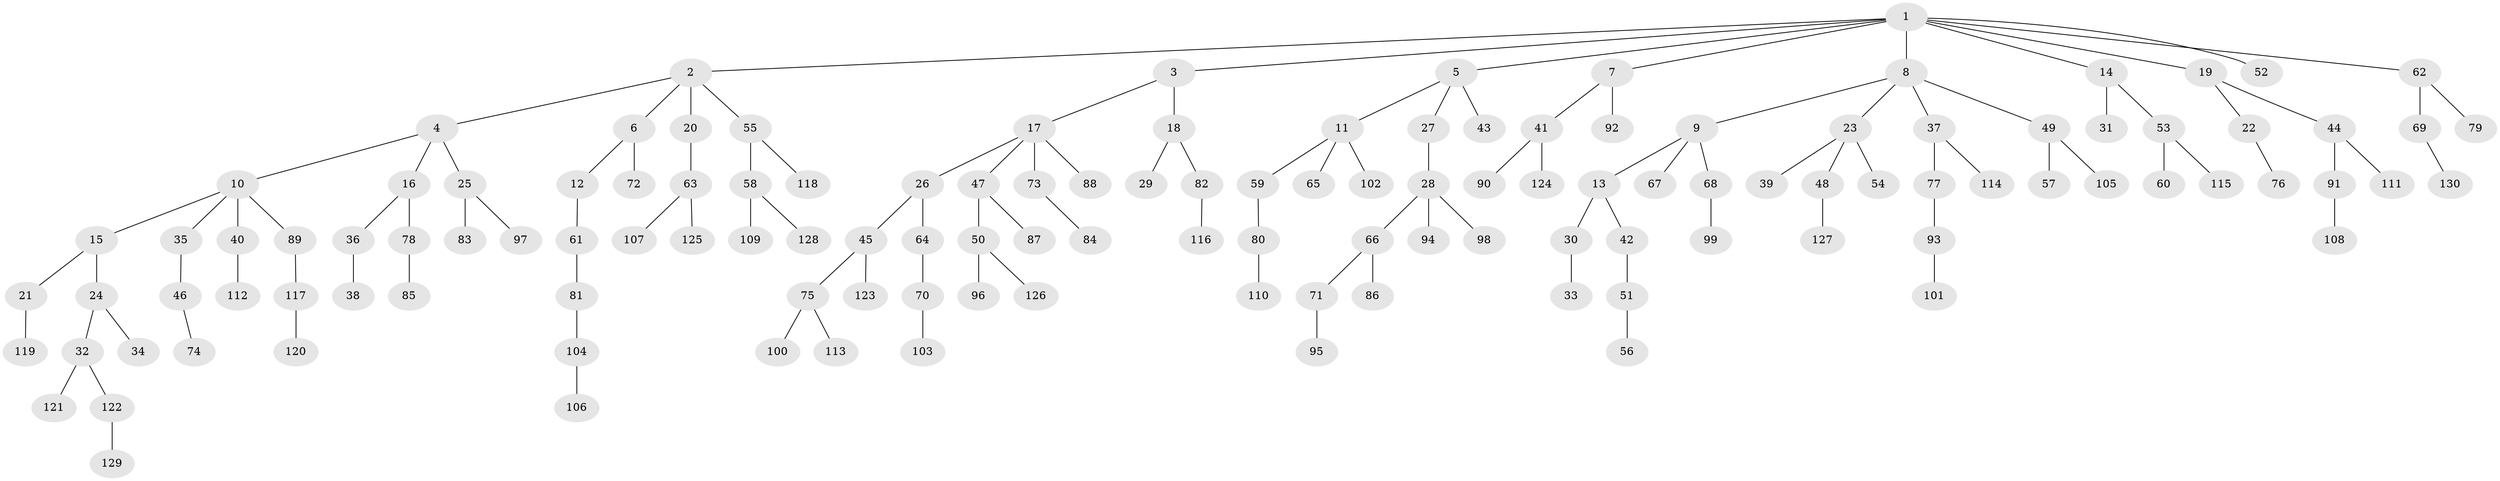// coarse degree distribution, {4: 0.04395604395604396, 2: 0.25274725274725274, 1: 0.5824175824175825, 5: 0.054945054945054944, 8: 0.01098901098901099, 3: 0.04395604395604396, 20: 0.01098901098901099}
// Generated by graph-tools (version 1.1) at 2025/56/03/04/25 21:56:11]
// undirected, 130 vertices, 129 edges
graph export_dot {
graph [start="1"]
  node [color=gray90,style=filled];
  1;
  2;
  3;
  4;
  5;
  6;
  7;
  8;
  9;
  10;
  11;
  12;
  13;
  14;
  15;
  16;
  17;
  18;
  19;
  20;
  21;
  22;
  23;
  24;
  25;
  26;
  27;
  28;
  29;
  30;
  31;
  32;
  33;
  34;
  35;
  36;
  37;
  38;
  39;
  40;
  41;
  42;
  43;
  44;
  45;
  46;
  47;
  48;
  49;
  50;
  51;
  52;
  53;
  54;
  55;
  56;
  57;
  58;
  59;
  60;
  61;
  62;
  63;
  64;
  65;
  66;
  67;
  68;
  69;
  70;
  71;
  72;
  73;
  74;
  75;
  76;
  77;
  78;
  79;
  80;
  81;
  82;
  83;
  84;
  85;
  86;
  87;
  88;
  89;
  90;
  91;
  92;
  93;
  94;
  95;
  96;
  97;
  98;
  99;
  100;
  101;
  102;
  103;
  104;
  105;
  106;
  107;
  108;
  109;
  110;
  111;
  112;
  113;
  114;
  115;
  116;
  117;
  118;
  119;
  120;
  121;
  122;
  123;
  124;
  125;
  126;
  127;
  128;
  129;
  130;
  1 -- 2;
  1 -- 3;
  1 -- 5;
  1 -- 7;
  1 -- 8;
  1 -- 14;
  1 -- 19;
  1 -- 52;
  1 -- 62;
  2 -- 4;
  2 -- 6;
  2 -- 20;
  2 -- 55;
  3 -- 17;
  3 -- 18;
  4 -- 10;
  4 -- 16;
  4 -- 25;
  5 -- 11;
  5 -- 27;
  5 -- 43;
  6 -- 12;
  6 -- 72;
  7 -- 41;
  7 -- 92;
  8 -- 9;
  8 -- 23;
  8 -- 37;
  8 -- 49;
  9 -- 13;
  9 -- 67;
  9 -- 68;
  10 -- 15;
  10 -- 35;
  10 -- 40;
  10 -- 89;
  11 -- 59;
  11 -- 65;
  11 -- 102;
  12 -- 61;
  13 -- 30;
  13 -- 42;
  14 -- 31;
  14 -- 53;
  15 -- 21;
  15 -- 24;
  16 -- 36;
  16 -- 78;
  17 -- 26;
  17 -- 47;
  17 -- 73;
  17 -- 88;
  18 -- 29;
  18 -- 82;
  19 -- 22;
  19 -- 44;
  20 -- 63;
  21 -- 119;
  22 -- 76;
  23 -- 39;
  23 -- 48;
  23 -- 54;
  24 -- 32;
  24 -- 34;
  25 -- 83;
  25 -- 97;
  26 -- 45;
  26 -- 64;
  27 -- 28;
  28 -- 66;
  28 -- 94;
  28 -- 98;
  30 -- 33;
  32 -- 121;
  32 -- 122;
  35 -- 46;
  36 -- 38;
  37 -- 77;
  37 -- 114;
  40 -- 112;
  41 -- 90;
  41 -- 124;
  42 -- 51;
  44 -- 91;
  44 -- 111;
  45 -- 75;
  45 -- 123;
  46 -- 74;
  47 -- 50;
  47 -- 87;
  48 -- 127;
  49 -- 57;
  49 -- 105;
  50 -- 96;
  50 -- 126;
  51 -- 56;
  53 -- 60;
  53 -- 115;
  55 -- 58;
  55 -- 118;
  58 -- 109;
  58 -- 128;
  59 -- 80;
  61 -- 81;
  62 -- 69;
  62 -- 79;
  63 -- 107;
  63 -- 125;
  64 -- 70;
  66 -- 71;
  66 -- 86;
  68 -- 99;
  69 -- 130;
  70 -- 103;
  71 -- 95;
  73 -- 84;
  75 -- 100;
  75 -- 113;
  77 -- 93;
  78 -- 85;
  80 -- 110;
  81 -- 104;
  82 -- 116;
  89 -- 117;
  91 -- 108;
  93 -- 101;
  104 -- 106;
  117 -- 120;
  122 -- 129;
}
